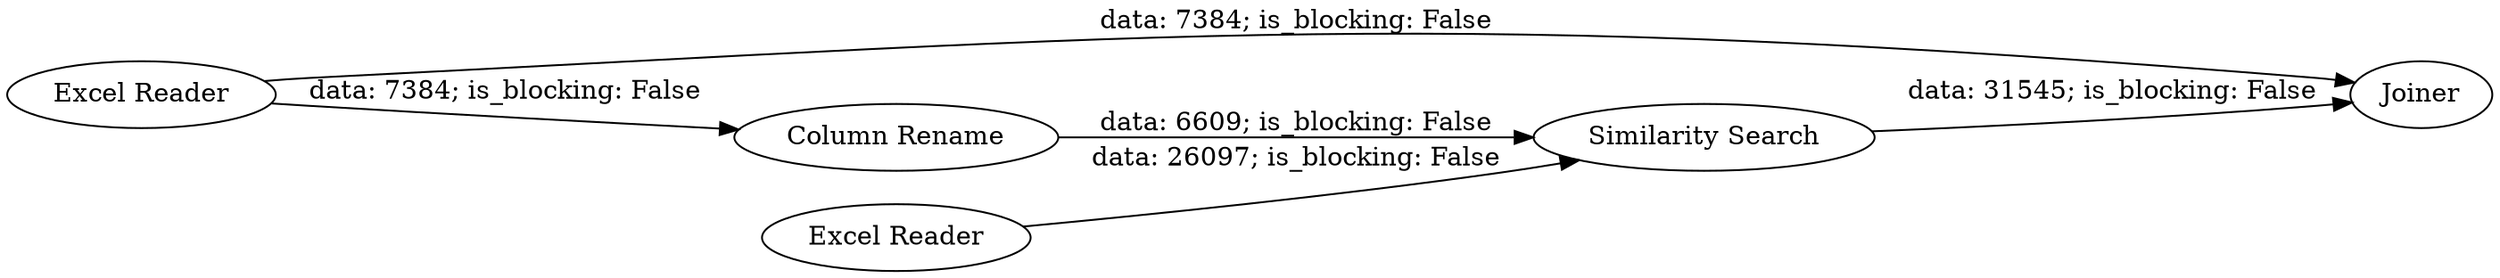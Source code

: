 digraph {
	"2055439451548743461_5" [label=Joiner]
	"2055439451548743461_2" [label="Excel Reader"]
	"2055439451548743461_1" [label="Excel Reader"]
	"2055439451548743461_4" [label="Column Rename"]
	"2055439451548743461_3" [label="Similarity Search"]
	"2055439451548743461_3" -> "2055439451548743461_5" [label="data: 31545; is_blocking: False"]
	"2055439451548743461_2" -> "2055439451548743461_4" [label="data: 7384; is_blocking: False"]
	"2055439451548743461_2" -> "2055439451548743461_5" [label="data: 7384; is_blocking: False"]
	"2055439451548743461_4" -> "2055439451548743461_3" [label="data: 6609; is_blocking: False"]
	"2055439451548743461_1" -> "2055439451548743461_3" [label="data: 26097; is_blocking: False"]
	rankdir=LR
}
